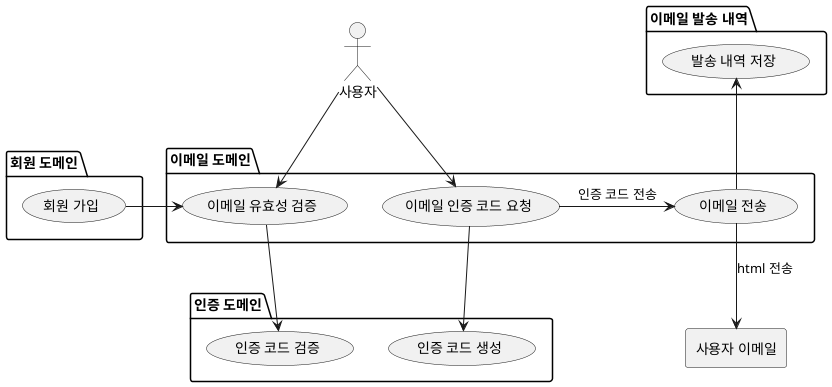 @startuml

actor 사용자 as user

package "회원 도메인" as member {
  (회원 가입) as signup
}

package "이메일 도메인" as email {
  (이메일 전송) as sendEmail
  (이메일 인증 코드 요청) as requestEmailAuthCode
  (이메일 유효성 검증) as validateEmail
}

package "이메일 발송 내역" as emailSendHistory {
    (발송 내역 저장) as createEmailSendHistory
}

rectangle "사용자 이메일" as userEmail

package "인증 도메인" as authentication {
  (인증 코드 생성) as createAuthCode
  (인증 코드 검증) as validateAuthCode
}

signup -> validateEmail
user --> requestEmailAuthCode
user -> validateEmail
sendEmail --> userEmail: html 전송
createEmailSendHistory <-- sendEmail
validateEmail --> validateAuthCode
requestEmailAuthCode --> createAuthCode
requestEmailAuthCode -> sendEmail: 인증 코드 전송

@enduml
